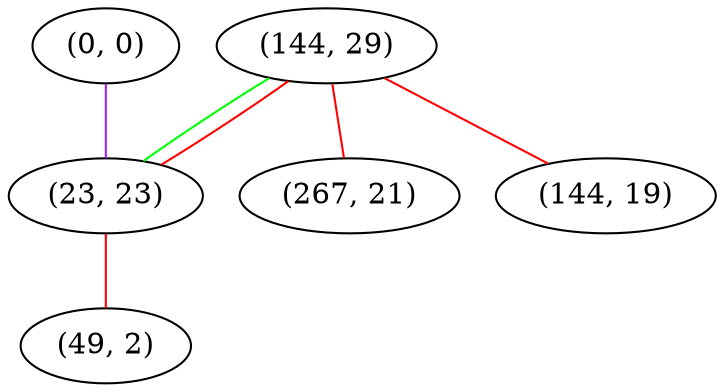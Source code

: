 graph "" {
"(0, 0)";
"(144, 29)";
"(23, 23)";
"(49, 2)";
"(267, 21)";
"(144, 19)";
"(0, 0)" -- "(23, 23)"  [color=purple, key=0, weight=4];
"(144, 29)" -- "(144, 19)"  [color=red, key=0, weight=1];
"(144, 29)" -- "(23, 23)"  [color=green, key=0, weight=2];
"(144, 29)" -- "(23, 23)"  [color=red, key=1, weight=1];
"(144, 29)" -- "(267, 21)"  [color=red, key=0, weight=1];
"(23, 23)" -- "(49, 2)"  [color=red, key=0, weight=1];
}
